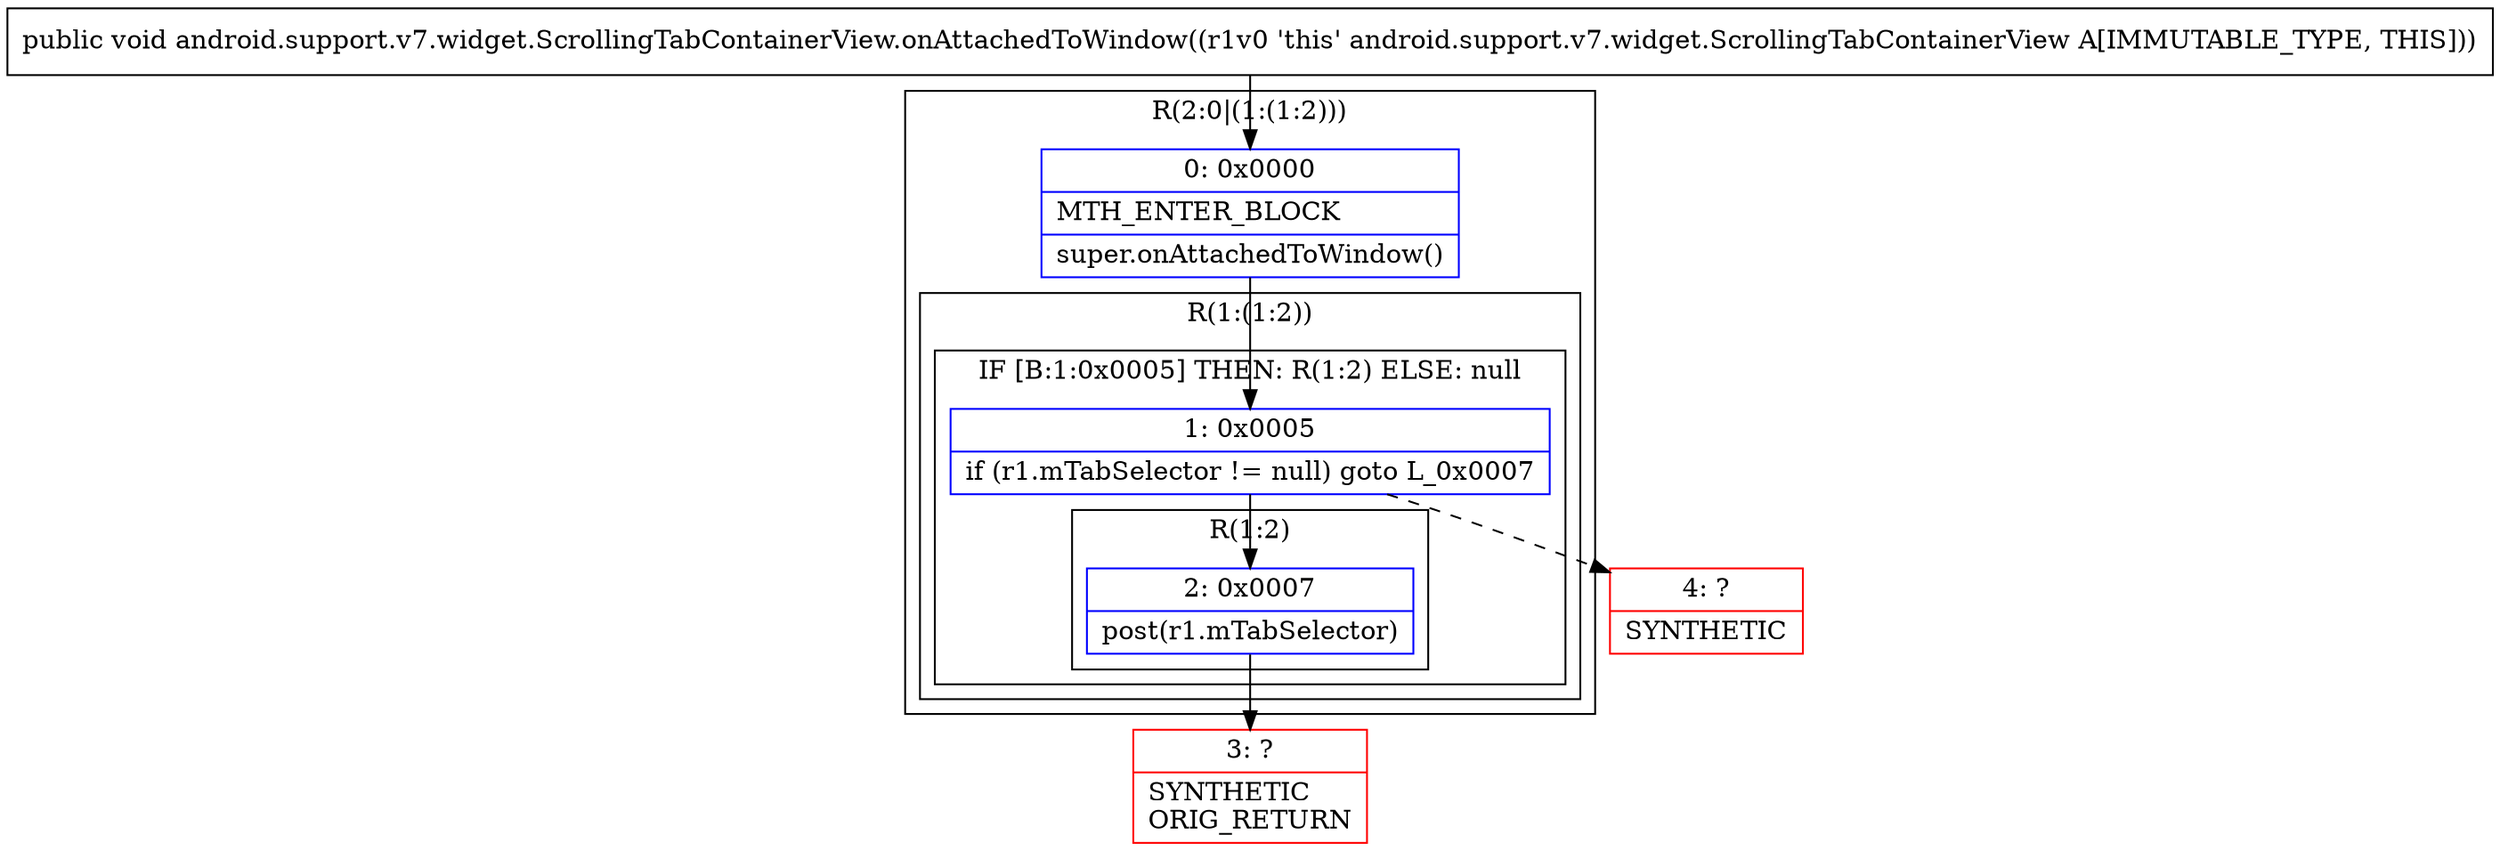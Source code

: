 digraph "CFG forandroid.support.v7.widget.ScrollingTabContainerView.onAttachedToWindow()V" {
subgraph cluster_Region_422061027 {
label = "R(2:0|(1:(1:2)))";
node [shape=record,color=blue];
Node_0 [shape=record,label="{0\:\ 0x0000|MTH_ENTER_BLOCK\l|super.onAttachedToWindow()\l}"];
subgraph cluster_Region_337040336 {
label = "R(1:(1:2))";
node [shape=record,color=blue];
subgraph cluster_IfRegion_1707461327 {
label = "IF [B:1:0x0005] THEN: R(1:2) ELSE: null";
node [shape=record,color=blue];
Node_1 [shape=record,label="{1\:\ 0x0005|if (r1.mTabSelector != null) goto L_0x0007\l}"];
subgraph cluster_Region_651635397 {
label = "R(1:2)";
node [shape=record,color=blue];
Node_2 [shape=record,label="{2\:\ 0x0007|post(r1.mTabSelector)\l}"];
}
}
}
}
Node_3 [shape=record,color=red,label="{3\:\ ?|SYNTHETIC\lORIG_RETURN\l}"];
Node_4 [shape=record,color=red,label="{4\:\ ?|SYNTHETIC\l}"];
MethodNode[shape=record,label="{public void android.support.v7.widget.ScrollingTabContainerView.onAttachedToWindow((r1v0 'this' android.support.v7.widget.ScrollingTabContainerView A[IMMUTABLE_TYPE, THIS])) }"];
MethodNode -> Node_0;
Node_0 -> Node_1;
Node_1 -> Node_2;
Node_1 -> Node_4[style=dashed];
Node_2 -> Node_3;
}


